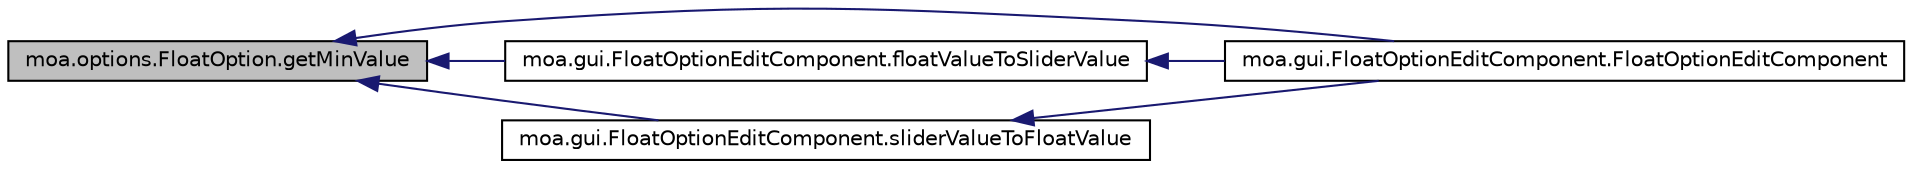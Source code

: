 digraph G
{
  edge [fontname="Helvetica",fontsize="10",labelfontname="Helvetica",labelfontsize="10"];
  node [fontname="Helvetica",fontsize="10",shape=record];
  rankdir=LR;
  Node1 [label="moa.options.FloatOption.getMinValue",height=0.2,width=0.4,color="black", fillcolor="grey75", style="filled" fontcolor="black"];
  Node1 -> Node2 [dir=back,color="midnightblue",fontsize="10",style="solid",fontname="Helvetica"];
  Node2 [label="moa.gui.FloatOptionEditComponent.FloatOptionEditComponent",height=0.2,width=0.4,color="black", fillcolor="white", style="filled",URL="$classmoa_1_1gui_1_1FloatOptionEditComponent.html#af509c78d20980f416b8489f33c887281"];
  Node1 -> Node3 [dir=back,color="midnightblue",fontsize="10",style="solid",fontname="Helvetica"];
  Node3 [label="moa.gui.FloatOptionEditComponent.floatValueToSliderValue",height=0.2,width=0.4,color="black", fillcolor="white", style="filled",URL="$classmoa_1_1gui_1_1FloatOptionEditComponent.html#aa8731aebc1eb70ed1932d5545b98e65a"];
  Node3 -> Node2 [dir=back,color="midnightblue",fontsize="10",style="solid",fontname="Helvetica"];
  Node1 -> Node4 [dir=back,color="midnightblue",fontsize="10",style="solid",fontname="Helvetica"];
  Node4 [label="moa.gui.FloatOptionEditComponent.sliderValueToFloatValue",height=0.2,width=0.4,color="black", fillcolor="white", style="filled",URL="$classmoa_1_1gui_1_1FloatOptionEditComponent.html#ab8d502853c9408a09129d99b8c4bf78a"];
  Node4 -> Node2 [dir=back,color="midnightblue",fontsize="10",style="solid",fontname="Helvetica"];
}
